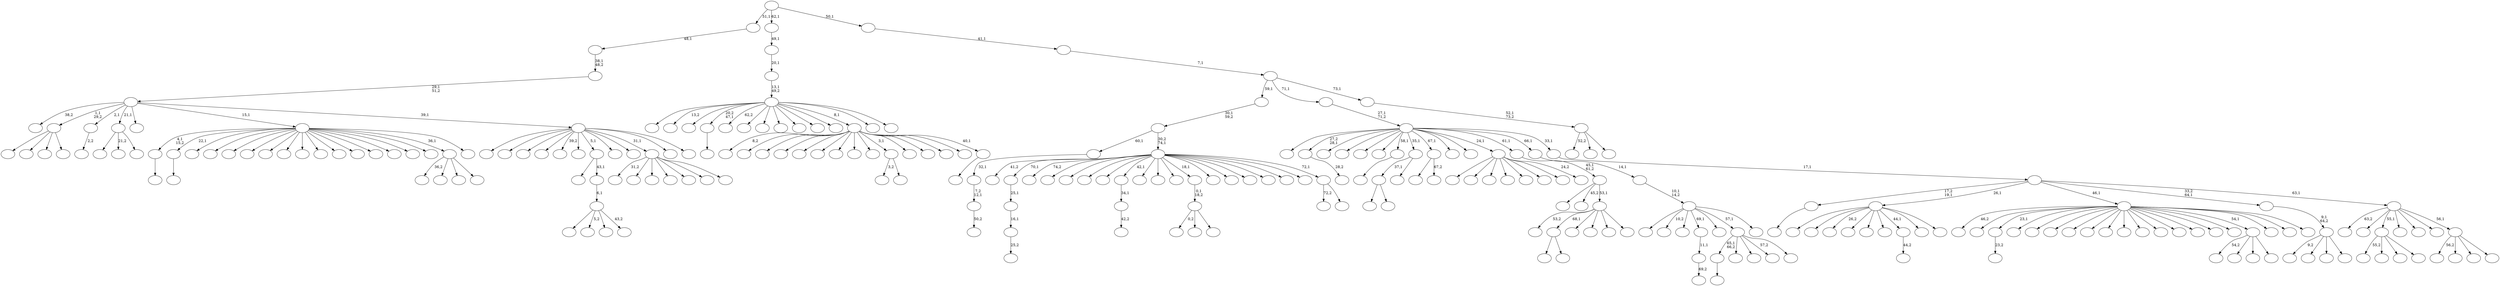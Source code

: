 digraph T {
	275 [label=""]
	274 [label=""]
	273 [label=""]
	272 [label=""]
	271 [label=""]
	270 [label=""]
	269 [label=""]
	268 [label=""]
	267 [label=""]
	266 [label=""]
	265 [label=""]
	264 [label=""]
	263 [label=""]
	262 [label=""]
	261 [label=""]
	260 [label=""]
	259 [label=""]
	258 [label=""]
	257 [label=""]
	256 [label=""]
	255 [label=""]
	254 [label=""]
	253 [label=""]
	252 [label=""]
	251 [label=""]
	250 [label=""]
	249 [label=""]
	248 [label=""]
	247 [label=""]
	246 [label=""]
	245 [label=""]
	244 [label=""]
	243 [label=""]
	242 [label=""]
	241 [label=""]
	240 [label=""]
	239 [label=""]
	238 [label=""]
	237 [label=""]
	236 [label=""]
	235 [label=""]
	234 [label=""]
	233 [label=""]
	232 [label=""]
	231 [label=""]
	230 [label=""]
	229 [label=""]
	228 [label=""]
	227 [label=""]
	226 [label=""]
	225 [label=""]
	224 [label=""]
	223 [label=""]
	222 [label=""]
	221 [label=""]
	220 [label=""]
	219 [label=""]
	218 [label=""]
	217 [label=""]
	216 [label=""]
	215 [label=""]
	214 [label=""]
	213 [label=""]
	212 [label=""]
	211 [label=""]
	210 [label=""]
	209 [label=""]
	208 [label=""]
	207 [label=""]
	206 [label=""]
	205 [label=""]
	204 [label=""]
	203 [label=""]
	202 [label=""]
	201 [label=""]
	200 [label=""]
	199 [label=""]
	198 [label=""]
	197 [label=""]
	196 [label=""]
	195 [label=""]
	194 [label=""]
	193 [label=""]
	192 [label=""]
	191 [label=""]
	190 [label=""]
	189 [label=""]
	188 [label=""]
	187 [label=""]
	186 [label=""]
	185 [label=""]
	184 [label=""]
	183 [label=""]
	182 [label=""]
	181 [label=""]
	180 [label=""]
	179 [label=""]
	178 [label=""]
	177 [label=""]
	176 [label=""]
	175 [label=""]
	174 [label=""]
	173 [label=""]
	172 [label=""]
	171 [label=""]
	170 [label=""]
	169 [label=""]
	168 [label=""]
	167 [label=""]
	166 [label=""]
	165 [label=""]
	164 [label=""]
	163 [label=""]
	162 [label=""]
	161 [label=""]
	160 [label=""]
	159 [label=""]
	158 [label=""]
	157 [label=""]
	156 [label=""]
	155 [label=""]
	154 [label=""]
	153 [label=""]
	152 [label=""]
	151 [label=""]
	150 [label=""]
	149 [label=""]
	148 [label=""]
	147 [label=""]
	146 [label=""]
	145 [label=""]
	144 [label=""]
	143 [label=""]
	142 [label=""]
	141 [label=""]
	140 [label=""]
	139 [label=""]
	138 [label=""]
	137 [label=""]
	136 [label=""]
	135 [label=""]
	134 [label=""]
	133 [label=""]
	132 [label=""]
	131 [label=""]
	130 [label=""]
	129 [label=""]
	128 [label=""]
	127 [label=""]
	126 [label=""]
	125 [label=""]
	124 [label=""]
	123 [label=""]
	122 [label=""]
	121 [label=""]
	120 [label=""]
	119 [label=""]
	118 [label=""]
	117 [label=""]
	116 [label=""]
	115 [label=""]
	114 [label=""]
	113 [label=""]
	112 [label=""]
	111 [label=""]
	110 [label=""]
	109 [label=""]
	108 [label=""]
	107 [label=""]
	106 [label=""]
	105 [label=""]
	104 [label=""]
	103 [label=""]
	102 [label=""]
	101 [label=""]
	100 [label=""]
	99 [label=""]
	98 [label=""]
	97 [label=""]
	96 [label=""]
	95 [label=""]
	94 [label=""]
	93 [label=""]
	92 [label=""]
	91 [label=""]
	90 [label=""]
	89 [label=""]
	88 [label=""]
	87 [label=""]
	86 [label=""]
	85 [label=""]
	84 [label=""]
	83 [label=""]
	82 [label=""]
	81 [label=""]
	80 [label=""]
	79 [label=""]
	78 [label=""]
	77 [label=""]
	76 [label=""]
	75 [label=""]
	74 [label=""]
	73 [label=""]
	72 [label=""]
	71 [label=""]
	70 [label=""]
	69 [label=""]
	68 [label=""]
	67 [label=""]
	66 [label=""]
	65 [label=""]
	64 [label=""]
	63 [label=""]
	62 [label=""]
	61 [label=""]
	60 [label=""]
	59 [label=""]
	58 [label=""]
	57 [label=""]
	56 [label=""]
	55 [label=""]
	54 [label=""]
	53 [label=""]
	52 [label=""]
	51 [label=""]
	50 [label=""]
	49 [label=""]
	48 [label=""]
	47 [label=""]
	46 [label=""]
	45 [label=""]
	44 [label=""]
	43 [label=""]
	42 [label=""]
	41 [label=""]
	40 [label=""]
	39 [label=""]
	38 [label=""]
	37 [label=""]
	36 [label=""]
	35 [label=""]
	34 [label=""]
	33 [label=""]
	32 [label=""]
	31 [label=""]
	30 [label=""]
	29 [label=""]
	28 [label=""]
	27 [label=""]
	26 [label=""]
	25 [label=""]
	24 [label=""]
	23 [label=""]
	22 [label=""]
	21 [label=""]
	20 [label=""]
	19 [label=""]
	18 [label=""]
	17 [label=""]
	16 [label=""]
	15 [label=""]
	14 [label=""]
	13 [label=""]
	12 [label=""]
	11 [label=""]
	10 [label=""]
	9 [label=""]
	8 [label=""]
	7 [label=""]
	6 [label=""]
	5 [label=""]
	4 [label=""]
	3 [label=""]
	2 [label=""]
	1 [label=""]
	0 [label=""]
	255 -> 256 [label=""]
	251 -> 252 [label=""]
	247 -> 248 [label="25,2"]
	246 -> 247 [label="16,1"]
	245 -> 246 [label="25,1"]
	241 -> 242 [label=""]
	224 -> 225 [label="28,2"]
	202 -> 203 [label="23,2"]
	198 -> 199 [label="50,2"]
	197 -> 198 [label="7,2\n12,1"]
	196 -> 197 [label="32,1"]
	190 -> 191 [label="69,2"]
	189 -> 190 [label="11,1"]
	185 -> 186 [label="44,2"]
	183 -> 184 [label="42,2"]
	182 -> 183 [label="34,1"]
	178 -> 179 [label=""]
	168 -> 262 [label=""]
	168 -> 243 [label=""]
	168 -> 205 [label=""]
	168 -> 169 [label=""]
	162 -> 165 [label=""]
	162 -> 163 [label=""]
	158 -> 273 [label="0,2"]
	158 -> 171 [label=""]
	158 -> 159 [label=""]
	157 -> 158 [label="0,1\n18,2"]
	143 -> 261 [label="55,2"]
	143 -> 257 [label=""]
	143 -> 214 [label=""]
	143 -> 144 [label=""]
	139 -> 172 [label=""]
	139 -> 140 [label=""]
	135 -> 136 [label=""]
	126 -> 127 [label=""]
	124 -> 162 [label="37,1"]
	124 -> 125 [label=""]
	122 -> 156 [label="3,2"]
	122 -> 123 [label=""]
	103 -> 104 [label="2,2"]
	98 -> 209 [label=""]
	98 -> 99 [label="67,2"]
	96 -> 270 [label=""]
	96 -> 109 [label="21,2"]
	96 -> 97 [label=""]
	92 -> 269 [label=""]
	92 -> 235 [label=""]
	92 -> 228 [label="26,2"]
	92 -> 213 [label=""]
	92 -> 210 [label=""]
	92 -> 200 [label=""]
	92 -> 185 [label="44,1"]
	92 -> 116 [label=""]
	92 -> 93 [label=""]
	83 -> 219 [label=""]
	83 -> 206 [label="5,2"]
	83 -> 194 [label=""]
	83 -> 84 [label="43,2"]
	82 -> 83 [label="6,1"]
	81 -> 161 [label=""]
	81 -> 82 [label="43,1"]
	72 -> 260 [label="36,2"]
	72 -> 151 [label=""]
	72 -> 148 [label=""]
	72 -> 73 [label=""]
	67 -> 255 [label="4,1\n15,2"]
	67 -> 241 [label="22,1"]
	67 -> 239 [label=""]
	67 -> 229 [label=""]
	67 -> 227 [label=""]
	67 -> 211 [label=""]
	67 -> 204 [label=""]
	67 -> 192 [label=""]
	67 -> 187 [label=""]
	67 -> 174 [label=""]
	67 -> 170 [label=""]
	67 -> 167 [label=""]
	67 -> 149 [label=""]
	67 -> 121 [label=""]
	67 -> 107 [label=""]
	67 -> 91 [label=""]
	67 -> 72 [label="36,1"]
	67 -> 68 [label=""]
	65 -> 181 [label="54,2"]
	65 -> 112 [label=""]
	65 -> 90 [label=""]
	65 -> 66 [label=""]
	61 -> 267 [label=""]
	61 -> 263 [label=""]
	61 -> 259 [label=""]
	61 -> 218 [label=""]
	61 -> 193 [label=""]
	61 -> 132 [label=""]
	61 -> 75 [label=""]
	61 -> 62 [label="24,2"]
	55 -> 251 [label="65,1\n66,2"]
	55 -> 220 [label=""]
	55 -> 180 [label=""]
	55 -> 155 [label="57,2"]
	55 -> 56 [label=""]
	48 -> 271 [label="31,2"]
	48 -> 226 [label=""]
	48 -> 69 [label=""]
	48 -> 60 [label=""]
	48 -> 58 [label=""]
	48 -> 52 [label=""]
	48 -> 49 [label=""]
	46 -> 216 [label="53,2"]
	46 -> 139 [label="68,1"]
	46 -> 120 [label=""]
	46 -> 106 [label=""]
	46 -> 87 [label=""]
	46 -> 47 [label=""]
	45 -> 177 [label=""]
	45 -> 79 [label="45,2"]
	45 -> 46 [label="53,1"]
	44 -> 45 [label="45,1\n61,2"]
	42 -> 221 [label="46,2"]
	42 -> 207 [label=""]
	42 -> 202 [label="23,1"]
	42 -> 166 [label=""]
	42 -> 154 [label=""]
	42 -> 147 [label=""]
	42 -> 146 [label=""]
	42 -> 142 [label=""]
	42 -> 118 [label=""]
	42 -> 114 [label=""]
	42 -> 108 [label=""]
	42 -> 101 [label=""]
	42 -> 94 [label=""]
	42 -> 88 [label=""]
	42 -> 80 [label=""]
	42 -> 71 [label=""]
	42 -> 65 [label="54,1"]
	42 -> 64 [label=""]
	42 -> 57 [label=""]
	42 -> 43 [label=""]
	39 -> 275 [label=""]
	39 -> 265 [label=""]
	39 -> 250 [label=""]
	39 -> 215 [label=""]
	39 -> 212 [label="39,2"]
	39 -> 138 [label=""]
	39 -> 81 [label="5,1"]
	39 -> 51 [label=""]
	39 -> 50 [label=""]
	39 -> 48 [label="31,1"]
	39 -> 41 [label=""]
	39 -> 40 [label=""]
	38 -> 272 [label="38,2"]
	38 -> 168 [label="1,1\n29,2"]
	38 -> 103 [label="2,1"]
	38 -> 96 [label="21,1"]
	38 -> 85 [label=""]
	38 -> 67 [label="15,1"]
	38 -> 39 [label="39,1"]
	37 -> 38 [label="29,1\n51,2"]
	36 -> 37 [label="38,1\n48,2"]
	35 -> 36 [label="48,1"]
	33 -> 34 [label=""]
	32 -> 240 [label="8,2"]
	32 -> 237 [label=""]
	32 -> 233 [label=""]
	32 -> 231 [label=""]
	32 -> 217 [label=""]
	32 -> 188 [label=""]
	32 -> 150 [label=""]
	32 -> 145 [label=""]
	32 -> 134 [label=""]
	32 -> 122 [label="3,1"]
	32 -> 113 [label=""]
	32 -> 89 [label=""]
	32 -> 77 [label=""]
	32 -> 59 [label=""]
	32 -> 33 [label="40,1"]
	29 -> 264 [label=""]
	29 -> 249 [label="10,2"]
	29 -> 208 [label=""]
	29 -> 189 [label="69,1"]
	29 -> 152 [label=""]
	29 -> 55 [label="57,1"]
	29 -> 30 [label=""]
	28 -> 29 [label="10,1\n14,2"]
	27 -> 28 [label="14,1"]
	25 -> 258 [label="9,2"]
	25 -> 222 [label=""]
	25 -> 63 [label=""]
	25 -> 26 [label=""]
	24 -> 25 [label="9,1\n64,2"]
	22 -> 254 [label=""]
	22 -> 238 [label="13,2"]
	22 -> 236 [label=""]
	22 -> 178 [label="20,2\n47,1"]
	22 -> 131 [label="62,2"]
	22 -> 119 [label=""]
	22 -> 117 [label=""]
	22 -> 115 [label=""]
	22 -> 102 [label=""]
	22 -> 76 [label=""]
	22 -> 53 [label=""]
	22 -> 32 [label="8,1"]
	22 -> 31 [label=""]
	22 -> 23 [label=""]
	21 -> 22 [label="13,1\n49,2"]
	20 -> 21 [label="20,1"]
	19 -> 20 [label="49,1"]
	17 -> 195 [label="72,2"]
	17 -> 18 [label=""]
	16 -> 253 [label="41,2"]
	16 -> 245 [label="70,1"]
	16 -> 244 [label="74,2"]
	16 -> 234 [label=""]
	16 -> 232 [label=""]
	16 -> 223 [label=""]
	16 -> 201 [label=""]
	16 -> 182 [label="42,1"]
	16 -> 176 [label=""]
	16 -> 175 [label=""]
	16 -> 160 [label=""]
	16 -> 157 [label="18,1"]
	16 -> 153 [label=""]
	16 -> 137 [label=""]
	16 -> 111 [label=""]
	16 -> 110 [label=""]
	16 -> 78 [label=""]
	16 -> 54 [label=""]
	16 -> 17 [label="72,1"]
	15 -> 196 [label="60,1"]
	15 -> 16 [label="30,2\n74,1"]
	14 -> 15 [label="30,1\n59,2"]
	12 -> 133 [label="56,2"]
	12 -> 130 [label=""]
	12 -> 86 [label=""]
	12 -> 13 [label=""]
	11 -> 268 [label="63,2"]
	11 -> 266 [label=""]
	11 -> 143 [label="55,1"]
	11 -> 141 [label=""]
	11 -> 105 [label=""]
	11 -> 100 [label=""]
	11 -> 12 [label="56,1"]
	10 -> 135 [label="17,2\n19,1"]
	10 -> 92 [label="26,1"]
	10 -> 42 [label="46,1"]
	10 -> 24 [label="33,2\n64,1"]
	10 -> 11 [label="63,1"]
	9 -> 10 [label="17,1"]
	8 -> 274 [label=""]
	8 -> 224 [label="27,2\n28,1"]
	8 -> 173 [label=""]
	8 -> 164 [label=""]
	8 -> 129 [label=""]
	8 -> 128 [label=""]
	8 -> 126 [label="58,1"]
	8 -> 124 [label="35,1"]
	8 -> 98 [label="67,1"]
	8 -> 95 [label=""]
	8 -> 70 [label=""]
	8 -> 61 [label="24,1"]
	8 -> 44 [label="61,1"]
	8 -> 27 [label="66,1"]
	8 -> 9 [label="33,1"]
	7 -> 8 [label="27,1\n71,2"]
	5 -> 230 [label="52,2"]
	5 -> 74 [label=""]
	5 -> 6 [label=""]
	4 -> 5 [label="52,1\n73,2"]
	3 -> 14 [label="59,1"]
	3 -> 7 [label="71,1"]
	3 -> 4 [label="73,1"]
	2 -> 3 [label="7,1"]
	1 -> 2 [label="41,1"]
	0 -> 35 [label="51,1"]
	0 -> 19 [label="62,1"]
	0 -> 1 [label="50,1"]
}
